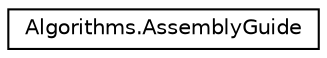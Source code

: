 digraph "Graphical Class Hierarchy"
{
 // INTERACTIVE_SVG=YES
 // LATEX_PDF_SIZE
  edge [fontname="Helvetica",fontsize="10",labelfontname="Helvetica",labelfontsize="10"];
  node [fontname="Helvetica",fontsize="10",shape=record];
  rankdir="LR";
  Node0 [label="Algorithms.AssemblyGuide",height=0.2,width=0.4,color="black", fillcolor="white", style="filled",URL="$d9/da5/a00075.html",tooltip=" "];
}
